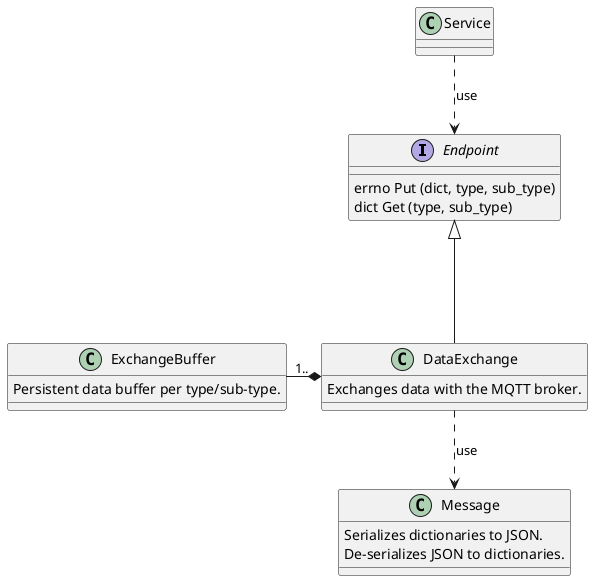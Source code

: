 
@startuml

interface Endpoint {
	errno Put (dict, type, sub_type)
	dict Get (type, sub_type)
}

class Service {
}

class ExchangeBuffer {
	Persistent data buffer per type/sub-type.
}

class Message {
	Serializes dictionaries to JSON.
	De-serializes JSON to dictionaries.
}

class DataExchange {
	Exchanges data with the MQTT broker.
}

DataExchange -up--|> Endpoint

DataExchange ..> Message : use

ExchangeBuffer "1.." -right--* DataExchange

Service ..> Endpoint : use


@enduml